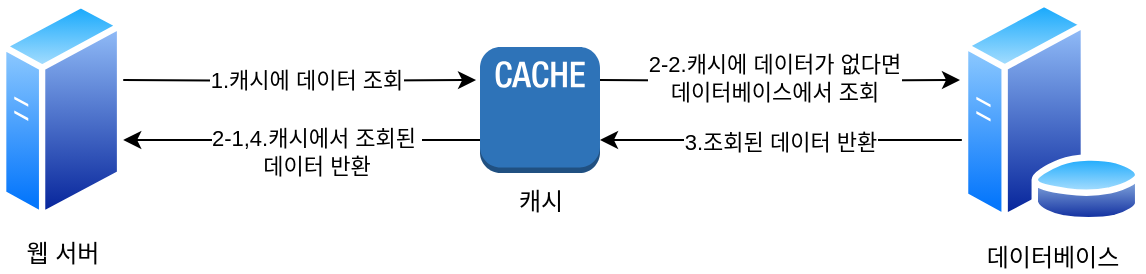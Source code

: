<mxfile version="26.0.11">
  <diagram name="페이지-1" id="m5O5BOB-6UlDeDUZdd3v">
    <mxGraphModel dx="1434" dy="772" grid="1" gridSize="10" guides="1" tooltips="1" connect="1" arrows="1" fold="1" page="1" pageScale="1" pageWidth="827" pageHeight="1169" math="0" shadow="0">
      <root>
        <mxCell id="0" />
        <mxCell id="1" parent="0" />
        <mxCell id="33080f0kTEfc7l2_HprX-7" value="" style="edgeStyle=orthogonalEdgeStyle;rounded=0;orthogonalLoop=1;jettySize=auto;html=1;entryX=-0.033;entryY=0.262;entryDx=0;entryDy=0;entryPerimeter=0;" edge="1" parent="1" target="33080f0kTEfc7l2_HprX-2">
          <mxGeometry relative="1" as="geometry">
            <mxPoint x="191.6" y="300" as="sourcePoint" />
            <mxPoint x="360" y="300" as="targetPoint" />
          </mxGeometry>
        </mxCell>
        <mxCell id="33080f0kTEfc7l2_HprX-8" value="1.캐시에 데이터 조회" style="edgeLabel;html=1;align=center;verticalAlign=middle;resizable=0;points=[];" vertex="1" connectable="0" parent="33080f0kTEfc7l2_HprX-7">
          <mxGeometry x="0.152" y="-3" relative="1" as="geometry">
            <mxPoint x="-10" y="-3" as="offset" />
          </mxGeometry>
        </mxCell>
        <mxCell id="33080f0kTEfc7l2_HprX-1" value="웹 서버" style="image;aspect=fixed;perimeter=ellipsePerimeter;html=1;align=center;shadow=0;dashed=0;spacingTop=3;image=img/lib/active_directory/generic_server.svg;" vertex="1" parent="1">
          <mxGeometry x="130" y="260" width="61.6" height="110" as="geometry" />
        </mxCell>
        <mxCell id="33080f0kTEfc7l2_HprX-10" value="" style="edgeStyle=orthogonalEdgeStyle;rounded=0;orthogonalLoop=1;jettySize=auto;html=1;entryX=1;entryY=0.5;entryDx=0;entryDy=0;" edge="1" parent="1">
          <mxGeometry relative="1" as="geometry">
            <mxPoint x="370" y="330" as="sourcePoint" />
            <mxPoint x="191.6" y="330" as="targetPoint" />
          </mxGeometry>
        </mxCell>
        <mxCell id="33080f0kTEfc7l2_HprX-14" value="2-1,4.캐시에서 조회된&amp;nbsp;&lt;div&gt;데이터 반환&lt;/div&gt;" style="edgeLabel;html=1;align=center;verticalAlign=middle;resizable=0;points=[];" vertex="1" connectable="0" parent="33080f0kTEfc7l2_HprX-10">
          <mxGeometry x="0.2" y="-2" relative="1" as="geometry">
            <mxPoint x="25" y="8" as="offset" />
          </mxGeometry>
        </mxCell>
        <mxCell id="33080f0kTEfc7l2_HprX-12" value="" style="edgeStyle=orthogonalEdgeStyle;rounded=0;orthogonalLoop=1;jettySize=auto;html=1;entryX=0;entryY=0.358;entryDx=0;entryDy=0;entryPerimeter=0;" edge="1" parent="1" target="33080f0kTEfc7l2_HprX-3">
          <mxGeometry relative="1" as="geometry">
            <mxPoint x="430" y="300" as="sourcePoint" />
            <mxPoint x="540" y="300" as="targetPoint" />
          </mxGeometry>
        </mxCell>
        <mxCell id="33080f0kTEfc7l2_HprX-13" value="2-2.캐시에 데이터가 없다면&lt;div&gt;데이터베이스에서 조회&lt;/div&gt;" style="edgeLabel;html=1;align=center;verticalAlign=middle;resizable=0;points=[];" vertex="1" connectable="0" parent="33080f0kTEfc7l2_HprX-12">
          <mxGeometry x="-0.036" relative="1" as="geometry">
            <mxPoint y="-2" as="offset" />
          </mxGeometry>
        </mxCell>
        <mxCell id="33080f0kTEfc7l2_HprX-2" value="캐시" style="outlineConnect=0;dashed=0;verticalLabelPosition=bottom;verticalAlign=top;align=center;html=1;shape=mxgraph.aws3.cache_node;fillColor=#2E73B8;gradientColor=none;" vertex="1" parent="1">
          <mxGeometry x="370" y="283.5" width="60" height="63" as="geometry" />
        </mxCell>
        <mxCell id="33080f0kTEfc7l2_HprX-16" value="" style="edgeStyle=orthogonalEdgeStyle;rounded=0;orthogonalLoop=1;jettySize=auto;html=1;entryX=1;entryY=0.738;entryDx=0;entryDy=0;entryPerimeter=0;" edge="1" parent="1" source="33080f0kTEfc7l2_HprX-3" target="33080f0kTEfc7l2_HprX-2">
          <mxGeometry relative="1" as="geometry">
            <mxPoint x="484.2" y="315.85" as="targetPoint" />
            <Array as="points">
              <mxPoint x="570" y="330" />
              <mxPoint x="570" y="330" />
            </Array>
          </mxGeometry>
        </mxCell>
        <mxCell id="33080f0kTEfc7l2_HprX-17" value="3.조회된 데이터 반환" style="edgeLabel;html=1;align=center;verticalAlign=middle;resizable=0;points=[];" vertex="1" connectable="0" parent="33080f0kTEfc7l2_HprX-16">
          <mxGeometry x="0.129" y="2" relative="1" as="geometry">
            <mxPoint x="11" y="-1" as="offset" />
          </mxGeometry>
        </mxCell>
        <mxCell id="33080f0kTEfc7l2_HprX-3" value="데이터베이스" style="image;aspect=fixed;perimeter=ellipsePerimeter;html=1;align=center;shadow=0;dashed=0;spacingTop=3;image=img/lib/active_directory/database_server.svg;" vertex="1" parent="1">
          <mxGeometry x="610" y="260" width="91.6" height="111.7" as="geometry" />
        </mxCell>
      </root>
    </mxGraphModel>
  </diagram>
</mxfile>

